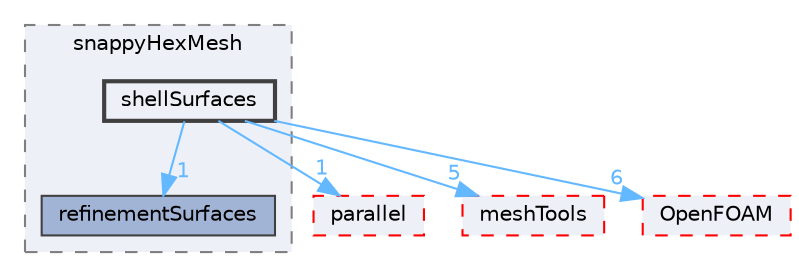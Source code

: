 digraph "src/mesh/snappyHexMesh/shellSurfaces"
{
 // LATEX_PDF_SIZE
  bgcolor="transparent";
  edge [fontname=Helvetica,fontsize=10,labelfontname=Helvetica,labelfontsize=10];
  node [fontname=Helvetica,fontsize=10,shape=box,height=0.2,width=0.4];
  compound=true
  subgraph clusterdir_b8488229094ef0b4d530549afea57c74 {
    graph [ bgcolor="#edf0f7", pencolor="grey50", label="snappyHexMesh", fontname=Helvetica,fontsize=10 style="filled,dashed", URL="dir_b8488229094ef0b4d530549afea57c74.html",tooltip=""]
  dir_72076d9e87f799540d4ce5fe7a735a10 [label="refinementSurfaces", fillcolor="#a2b4d6", color="grey25", style="filled", URL="dir_72076d9e87f799540d4ce5fe7a735a10.html",tooltip=""];
  dir_a384ec912432d747da14be67ca9645ef [label="shellSurfaces", fillcolor="#edf0f7", color="grey25", style="filled,bold", URL="dir_a384ec912432d747da14be67ca9645ef.html",tooltip=""];
  }
  dir_72b2b5518d1565784443265ec6729f79 [label="parallel", fillcolor="#edf0f7", color="red", style="filled,dashed", URL="dir_72b2b5518d1565784443265ec6729f79.html",tooltip=""];
  dir_ae30ad0bef50cf391b24c614251bb9fd [label="meshTools", fillcolor="#edf0f7", color="red", style="filled,dashed", URL="dir_ae30ad0bef50cf391b24c614251bb9fd.html",tooltip=""];
  dir_c5473ff19b20e6ec4dfe5c310b3778a8 [label="OpenFOAM", fillcolor="#edf0f7", color="red", style="filled,dashed", URL="dir_c5473ff19b20e6ec4dfe5c310b3778a8.html",tooltip=""];
  dir_a384ec912432d747da14be67ca9645ef->dir_72076d9e87f799540d4ce5fe7a735a10 [headlabel="1", labeldistance=1.5 headhref="dir_003514_003277.html" href="dir_003514_003277.html" color="steelblue1" fontcolor="steelblue1"];
  dir_a384ec912432d747da14be67ca9645ef->dir_72b2b5518d1565784443265ec6729f79 [headlabel="1", labeldistance=1.5 headhref="dir_003514_002780.html" href="dir_003514_002780.html" color="steelblue1" fontcolor="steelblue1"];
  dir_a384ec912432d747da14be67ca9645ef->dir_ae30ad0bef50cf391b24c614251bb9fd [headlabel="5", labeldistance=1.5 headhref="dir_003514_002382.html" href="dir_003514_002382.html" color="steelblue1" fontcolor="steelblue1"];
  dir_a384ec912432d747da14be67ca9645ef->dir_c5473ff19b20e6ec4dfe5c310b3778a8 [headlabel="6", labeldistance=1.5 headhref="dir_003514_002695.html" href="dir_003514_002695.html" color="steelblue1" fontcolor="steelblue1"];
}
